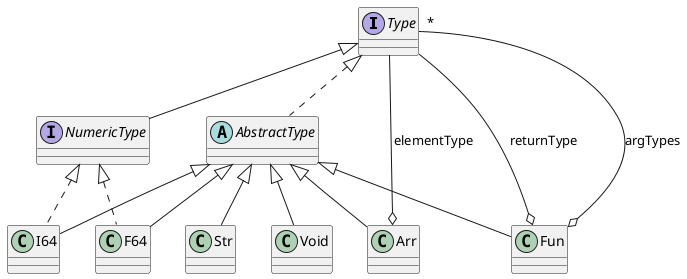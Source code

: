 @startuml

interface Type
interface NumericType

abstract class AbstractType

class Arr
class F64
class Fun
class I64
class Str
class Void

Type <|-- NumericType
Type <|.. AbstractType

NumericType <|.. F64
NumericType <|.. I64

AbstractType <|-- Arr
AbstractType <|-- F64
AbstractType <|-- Fun
AbstractType <|-- I64
AbstractType <|-- Str
AbstractType <|-- Void

Arr o-- Type : elementType

Fun o-- "*" Type : argTypes
Fun o-- Type : returnType

@enduml
